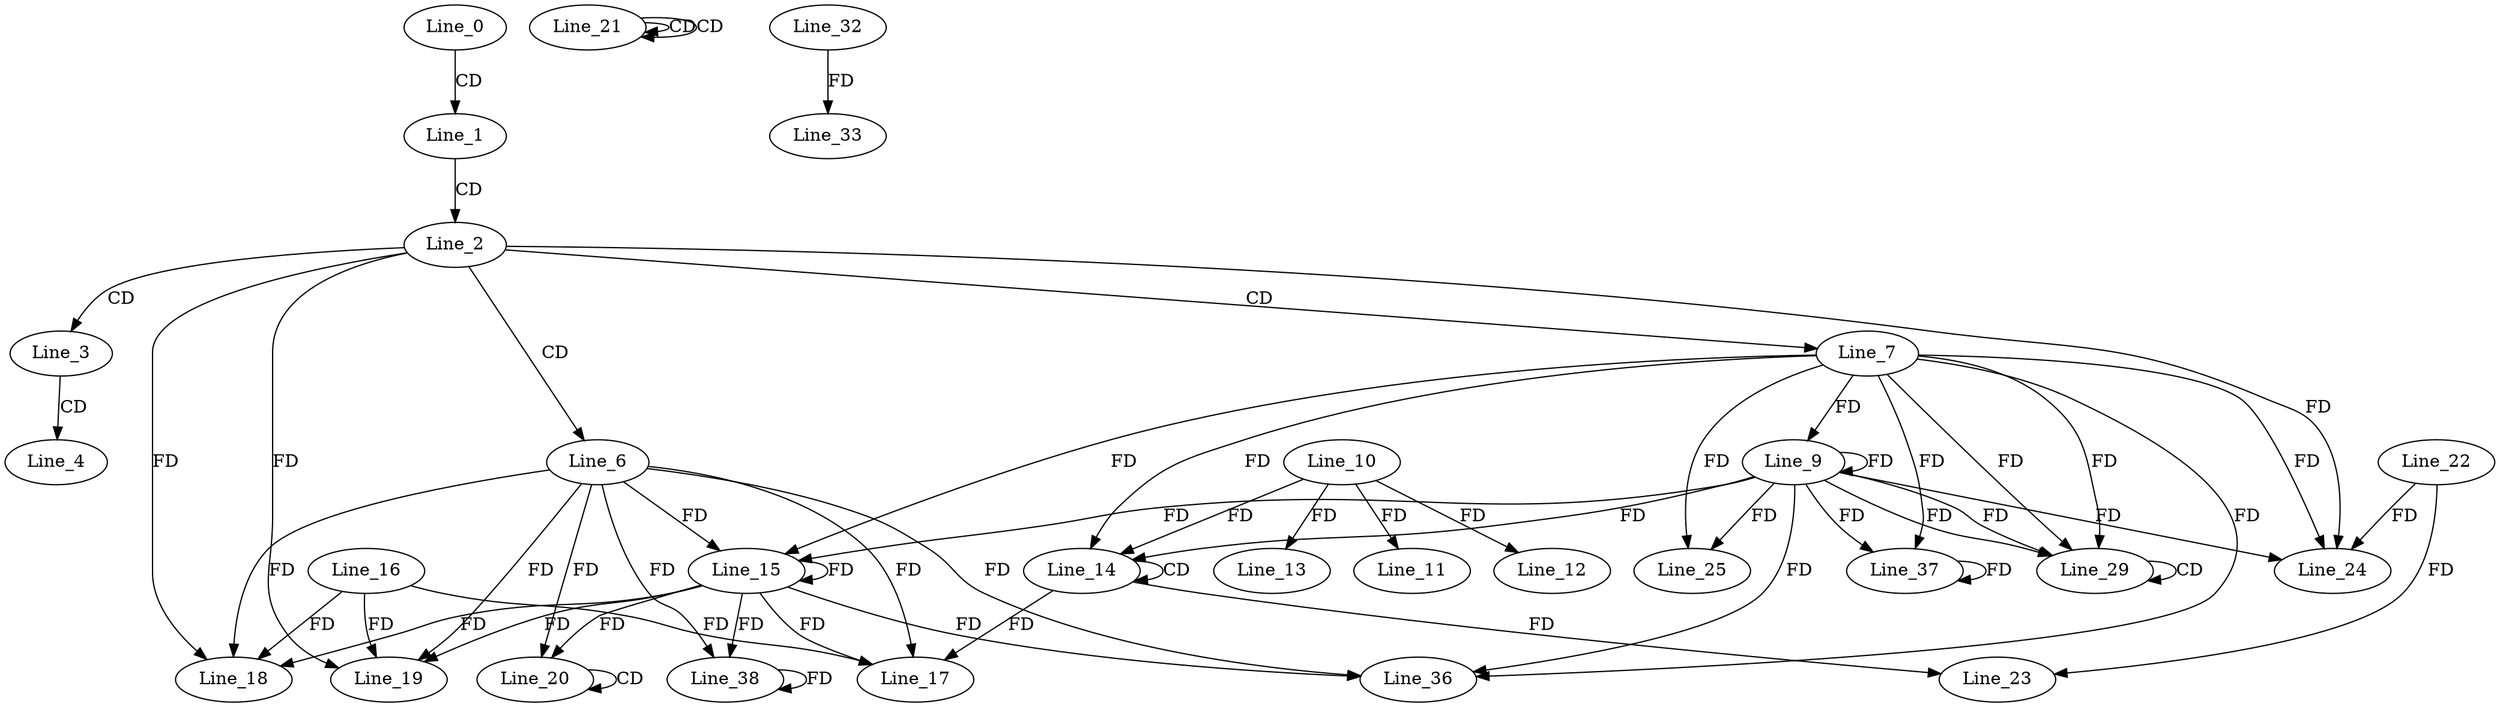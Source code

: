 digraph G {
  Line_0;
  Line_1;
  Line_2;
  Line_3;
  Line_4;
  Line_6;
  Line_7;
  Line_9;
  Line_9;
  Line_10;
  Line_11;
  Line_12;
  Line_13;
  Line_14;
  Line_14;
  Line_15;
  Line_15;
  Line_15;
  Line_15;
  Line_17;
  Line_16;
  Line_17;
  Line_18;
  Line_18;
  Line_18;
  Line_19;
  Line_19;
  Line_19;
  Line_20;
  Line_20;
  Line_21;
  Line_21;
  Line_21;
  Line_22;
  Line_23;
  Line_24;
  Line_25;
  Line_29;
  Line_29;
  Line_32;
  Line_33;
  Line_36;
  Line_37;
  Line_38;
  Line_0 -> Line_1 [ label="CD" ];
  Line_1 -> Line_2 [ label="CD" ];
  Line_2 -> Line_3 [ label="CD" ];
  Line_3 -> Line_4 [ label="CD" ];
  Line_2 -> Line_6 [ label="CD" ];
  Line_2 -> Line_7 [ label="CD" ];
  Line_7 -> Line_9 [ label="FD" ];
  Line_9 -> Line_9 [ label="FD" ];
  Line_10 -> Line_11 [ label="FD" ];
  Line_10 -> Line_12 [ label="FD" ];
  Line_10 -> Line_13 [ label="FD" ];
  Line_14 -> Line_14 [ label="CD" ];
  Line_7 -> Line_14 [ label="FD" ];
  Line_9 -> Line_14 [ label="FD" ];
  Line_10 -> Line_14 [ label="FD" ];
  Line_6 -> Line_15 [ label="FD" ];
  Line_15 -> Line_15 [ label="FD" ];
  Line_7 -> Line_15 [ label="FD" ];
  Line_9 -> Line_15 [ label="FD" ];
  Line_6 -> Line_17 [ label="FD" ];
  Line_15 -> Line_17 [ label="FD" ];
  Line_14 -> Line_17 [ label="FD" ];
  Line_16 -> Line_17 [ label="FD" ];
  Line_6 -> Line_18 [ label="FD" ];
  Line_15 -> Line_18 [ label="FD" ];
  Line_16 -> Line_18 [ label="FD" ];
  Line_2 -> Line_18 [ label="FD" ];
  Line_6 -> Line_19 [ label="FD" ];
  Line_15 -> Line_19 [ label="FD" ];
  Line_16 -> Line_19 [ label="FD" ];
  Line_2 -> Line_19 [ label="FD" ];
  Line_20 -> Line_20 [ label="CD" ];
  Line_6 -> Line_20 [ label="FD" ];
  Line_15 -> Line_20 [ label="FD" ];
  Line_21 -> Line_21 [ label="CD" ];
  Line_21 -> Line_21 [ label="CD" ];
  Line_22 -> Line_23 [ label="FD" ];
  Line_14 -> Line_23 [ label="FD" ];
  Line_7 -> Line_24 [ label="FD" ];
  Line_9 -> Line_24 [ label="FD" ];
  Line_22 -> Line_24 [ label="FD" ];
  Line_2 -> Line_24 [ label="FD" ];
  Line_7 -> Line_25 [ label="FD" ];
  Line_9 -> Line_25 [ label="FD" ];
  Line_7 -> Line_29 [ label="FD" ];
  Line_9 -> Line_29 [ label="FD" ];
  Line_29 -> Line_29 [ label="CD" ];
  Line_7 -> Line_29 [ label="FD" ];
  Line_9 -> Line_29 [ label="FD" ];
  Line_32 -> Line_33 [ label="FD" ];
  Line_7 -> Line_36 [ label="FD" ];
  Line_9 -> Line_36 [ label="FD" ];
  Line_6 -> Line_36 [ label="FD" ];
  Line_15 -> Line_36 [ label="FD" ];
  Line_7 -> Line_37 [ label="FD" ];
  Line_9 -> Line_37 [ label="FD" ];
  Line_37 -> Line_37 [ label="FD" ];
  Line_6 -> Line_38 [ label="FD" ];
  Line_15 -> Line_38 [ label="FD" ];
  Line_38 -> Line_38 [ label="FD" ];
}
